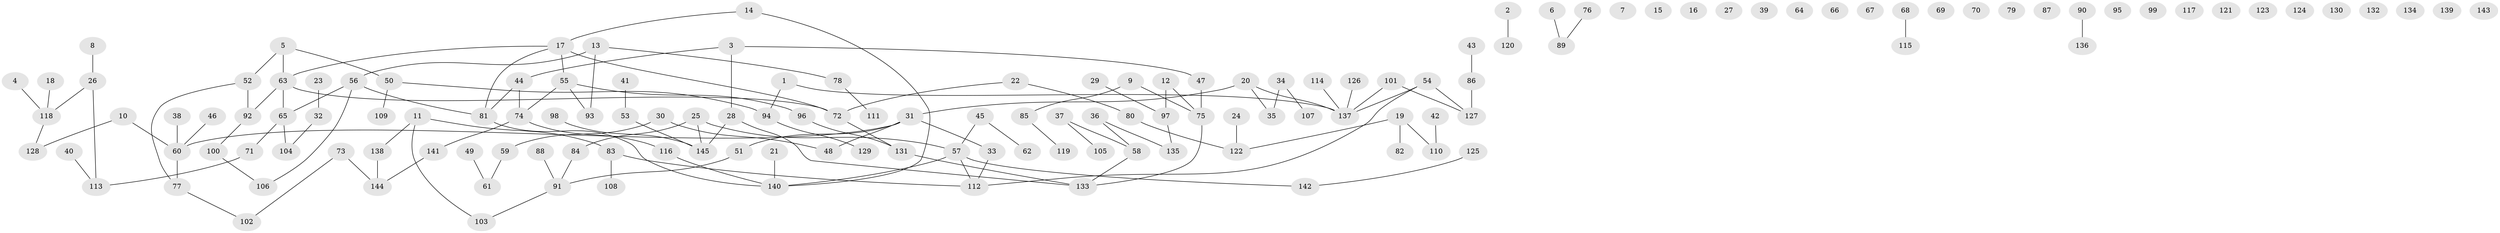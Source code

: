 // coarse degree distribution, {2: 0.20388349514563106, 1: 0.2912621359223301, 3: 0.1262135922330097, 4: 0.038834951456310676, 0: 0.22330097087378642, 5: 0.06796116504854369, 6: 0.04854368932038835}
// Generated by graph-tools (version 1.1) at 2025/23/03/03/25 07:23:26]
// undirected, 145 vertices, 139 edges
graph export_dot {
graph [start="1"]
  node [color=gray90,style=filled];
  1;
  2;
  3;
  4;
  5;
  6;
  7;
  8;
  9;
  10;
  11;
  12;
  13;
  14;
  15;
  16;
  17;
  18;
  19;
  20;
  21;
  22;
  23;
  24;
  25;
  26;
  27;
  28;
  29;
  30;
  31;
  32;
  33;
  34;
  35;
  36;
  37;
  38;
  39;
  40;
  41;
  42;
  43;
  44;
  45;
  46;
  47;
  48;
  49;
  50;
  51;
  52;
  53;
  54;
  55;
  56;
  57;
  58;
  59;
  60;
  61;
  62;
  63;
  64;
  65;
  66;
  67;
  68;
  69;
  70;
  71;
  72;
  73;
  74;
  75;
  76;
  77;
  78;
  79;
  80;
  81;
  82;
  83;
  84;
  85;
  86;
  87;
  88;
  89;
  90;
  91;
  92;
  93;
  94;
  95;
  96;
  97;
  98;
  99;
  100;
  101;
  102;
  103;
  104;
  105;
  106;
  107;
  108;
  109;
  110;
  111;
  112;
  113;
  114;
  115;
  116;
  117;
  118;
  119;
  120;
  121;
  122;
  123;
  124;
  125;
  126;
  127;
  128;
  129;
  130;
  131;
  132;
  133;
  134;
  135;
  136;
  137;
  138;
  139;
  140;
  141;
  142;
  143;
  144;
  145;
  1 -- 94;
  1 -- 137;
  2 -- 120;
  3 -- 28;
  3 -- 44;
  3 -- 47;
  4 -- 118;
  5 -- 50;
  5 -- 52;
  5 -- 63;
  6 -- 89;
  8 -- 26;
  9 -- 75;
  9 -- 85;
  10 -- 60;
  10 -- 128;
  11 -- 83;
  11 -- 103;
  11 -- 138;
  12 -- 75;
  12 -- 97;
  13 -- 56;
  13 -- 78;
  13 -- 93;
  14 -- 17;
  14 -- 140;
  17 -- 55;
  17 -- 63;
  17 -- 72;
  17 -- 81;
  18 -- 118;
  19 -- 82;
  19 -- 110;
  19 -- 122;
  20 -- 31;
  20 -- 35;
  20 -- 137;
  21 -- 140;
  22 -- 72;
  22 -- 80;
  23 -- 32;
  24 -- 122;
  25 -- 57;
  25 -- 84;
  25 -- 145;
  26 -- 113;
  26 -- 118;
  28 -- 133;
  28 -- 145;
  29 -- 97;
  30 -- 48;
  30 -- 59;
  31 -- 33;
  31 -- 48;
  31 -- 51;
  31 -- 60;
  32 -- 104;
  33 -- 112;
  34 -- 35;
  34 -- 107;
  36 -- 58;
  36 -- 135;
  37 -- 58;
  37 -- 105;
  38 -- 60;
  40 -- 113;
  41 -- 53;
  42 -- 110;
  43 -- 86;
  44 -- 74;
  44 -- 81;
  45 -- 57;
  45 -- 62;
  46 -- 60;
  47 -- 75;
  49 -- 61;
  50 -- 94;
  50 -- 109;
  51 -- 91;
  52 -- 77;
  52 -- 92;
  53 -- 145;
  54 -- 112;
  54 -- 127;
  54 -- 137;
  55 -- 74;
  55 -- 93;
  55 -- 96;
  56 -- 65;
  56 -- 81;
  56 -- 106;
  57 -- 112;
  57 -- 140;
  57 -- 142;
  58 -- 133;
  59 -- 61;
  60 -- 77;
  63 -- 65;
  63 -- 72;
  63 -- 92;
  65 -- 71;
  65 -- 104;
  68 -- 115;
  71 -- 113;
  72 -- 131;
  73 -- 102;
  73 -- 144;
  74 -- 116;
  74 -- 141;
  75 -- 133;
  76 -- 89;
  77 -- 102;
  78 -- 111;
  80 -- 122;
  81 -- 140;
  83 -- 108;
  83 -- 112;
  84 -- 91;
  85 -- 119;
  86 -- 127;
  88 -- 91;
  90 -- 136;
  91 -- 103;
  92 -- 100;
  94 -- 129;
  96 -- 131;
  97 -- 135;
  98 -- 145;
  100 -- 106;
  101 -- 127;
  101 -- 137;
  114 -- 137;
  116 -- 140;
  118 -- 128;
  125 -- 142;
  126 -- 137;
  131 -- 133;
  138 -- 144;
  141 -- 144;
}
